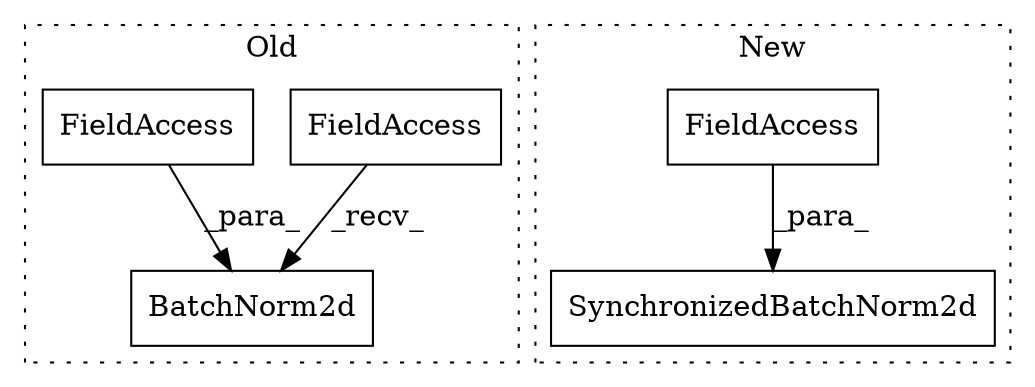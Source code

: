digraph G {
subgraph cluster0 {
1 [label="BatchNorm2d" a="32" s="1597,1612" l="12,1" shape="box"];
3 [label="FieldAccess" a="22" s="1588" l="8" shape="box"];
4 [label="FieldAccess" a="22" s="1609" l="3" shape="box"];
label = "Old";
style="dotted";
}
subgraph cluster1 {
2 [label="SynchronizedBatchNorm2d" a="32" s="1645,1672" l="24,1" shape="box"];
5 [label="FieldAccess" a="22" s="1669" l="3" shape="box"];
label = "New";
style="dotted";
}
3 -> 1 [label="_recv_"];
4 -> 1 [label="_para_"];
5 -> 2 [label="_para_"];
}